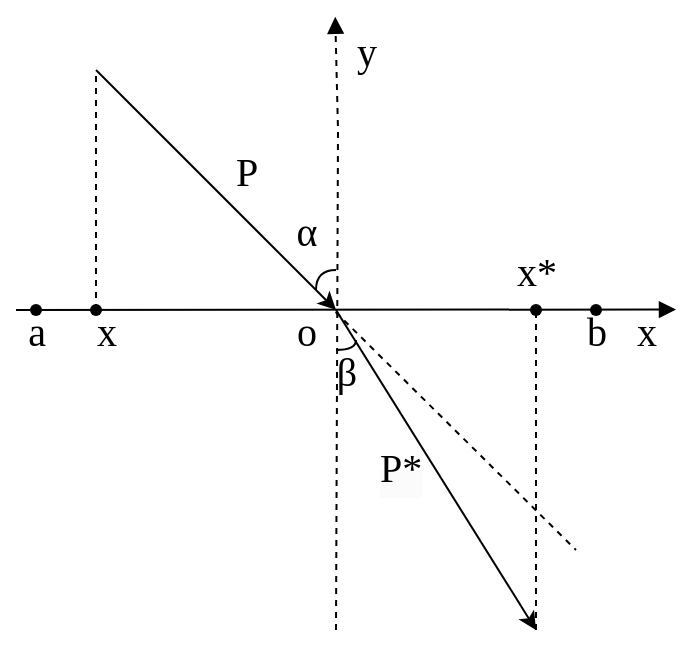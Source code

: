 <mxfile version="26.0.14">
  <diagram name="第 1 页" id="Yp-wlpUthCQfedZIy5Yd">
    <mxGraphModel dx="1050" dy="569" grid="1" gridSize="10" guides="1" tooltips="1" connect="1" arrows="1" fold="1" page="1" pageScale="1" pageWidth="827" pageHeight="1169" math="0" shadow="0">
      <root>
        <mxCell id="0" />
        <mxCell id="1" parent="0" />
        <mxCell id="H6e9tnJ6ShjufDfO8u7r-3" value="" style="html=1;verticalAlign=bottom;endArrow=block;curved=0;rounded=0;" edge="1" parent="1">
          <mxGeometry width="80" relative="1" as="geometry">
            <mxPoint x="40" y="200" as="sourcePoint" />
            <mxPoint x="370" y="199.75" as="targetPoint" />
          </mxGeometry>
        </mxCell>
        <mxCell id="H6e9tnJ6ShjufDfO8u7r-4" value="" style="html=1;verticalAlign=bottom;endArrow=block;curved=0;rounded=0;dashed=1;entryX=-0.013;entryY=0.085;entryDx=0;entryDy=0;entryPerimeter=0;" edge="1" parent="1" target="H6e9tnJ6ShjufDfO8u7r-7">
          <mxGeometry width="80" relative="1" as="geometry">
            <mxPoint x="200" y="360" as="sourcePoint" />
            <mxPoint x="201" y="70" as="targetPoint" />
            <Array as="points">
              <mxPoint x="201" y="110" />
            </Array>
          </mxGeometry>
        </mxCell>
        <mxCell id="H6e9tnJ6ShjufDfO8u7r-6" value="&lt;font style=&quot;vertical-align: inherit;&quot;&gt;&lt;font style=&quot;vertical-align: inherit; font-size: 20px;&quot;&gt;x&lt;/font&gt;&lt;/font&gt;" style="text;html=1;align=center;verticalAlign=middle;resizable=0;points=[];autosize=1;strokeColor=none;fillColor=none;fontFamily=Times New Roman;" vertex="1" parent="1">
          <mxGeometry x="340" y="190" width="30" height="40" as="geometry" />
        </mxCell>
        <mxCell id="H6e9tnJ6ShjufDfO8u7r-7" value="&lt;font style=&quot;vertical-align: inherit;&quot;&gt;&lt;font style=&quot;vertical-align: inherit; font-size: 20px;&quot;&gt;y&lt;/font&gt;&lt;/font&gt;" style="text;html=1;align=center;verticalAlign=middle;resizable=0;points=[];autosize=1;strokeColor=none;fillColor=none;fontFamily=Times New Roman;" vertex="1" parent="1">
          <mxGeometry x="200" y="50" width="30" height="40" as="geometry" />
        </mxCell>
        <mxCell id="H6e9tnJ6ShjufDfO8u7r-9" value="" style="endArrow=classic;html=1;rounded=0;" edge="1" parent="1">
          <mxGeometry width="50" height="50" relative="1" as="geometry">
            <mxPoint x="80" y="80" as="sourcePoint" />
            <mxPoint x="200" y="200" as="targetPoint" />
          </mxGeometry>
        </mxCell>
        <mxCell id="H6e9tnJ6ShjufDfO8u7r-10" value="" style="endArrow=classic;html=1;rounded=0;" edge="1" parent="1">
          <mxGeometry width="50" height="50" relative="1" as="geometry">
            <mxPoint x="200" y="200" as="sourcePoint" />
            <mxPoint x="300" y="360" as="targetPoint" />
          </mxGeometry>
        </mxCell>
        <mxCell id="H6e9tnJ6ShjufDfO8u7r-11" value="" style="endArrow=none;html=1;rounded=0;dashed=1;" edge="1" parent="1" source="H6e9tnJ6ShjufDfO8u7r-33">
          <mxGeometry width="50" height="50" relative="1" as="geometry">
            <mxPoint x="300" y="360" as="sourcePoint" />
            <mxPoint x="300" y="200" as="targetPoint" />
          </mxGeometry>
        </mxCell>
        <mxCell id="H6e9tnJ6ShjufDfO8u7r-12" value="" style="endArrow=none;html=1;rounded=0;dashed=1;" edge="1" parent="1">
          <mxGeometry width="50" height="50" relative="1" as="geometry">
            <mxPoint x="80" y="200" as="sourcePoint" />
            <mxPoint x="80" y="80" as="targetPoint" />
          </mxGeometry>
        </mxCell>
        <mxCell id="H6e9tnJ6ShjufDfO8u7r-16" value="" style="endArrow=none;html=1;rounded=0;curved=1;" edge="1" parent="1">
          <mxGeometry width="50" height="50" relative="1" as="geometry">
            <mxPoint x="190" y="190" as="sourcePoint" />
            <mxPoint x="200" y="180" as="targetPoint" />
            <Array as="points">
              <mxPoint x="190" y="180" />
            </Array>
          </mxGeometry>
        </mxCell>
        <mxCell id="H6e9tnJ6ShjufDfO8u7r-17" value="" style="endArrow=none;html=1;rounded=0;curved=1;" edge="1" parent="1">
          <mxGeometry width="50" height="50" relative="1" as="geometry">
            <mxPoint x="200" y="220" as="sourcePoint" />
            <mxPoint x="210" y="215" as="targetPoint" />
            <Array as="points">
              <mxPoint x="210" y="220" />
            </Array>
          </mxGeometry>
        </mxCell>
        <mxCell id="H6e9tnJ6ShjufDfO8u7r-18" value="&lt;font style=&quot;vertical-align: inherit;&quot;&gt;&lt;font style=&quot;vertical-align: inherit; font-size: 20px;&quot;&gt;α&lt;/font&gt;&lt;/font&gt;" style="text;html=1;align=center;verticalAlign=middle;resizable=0;points=[];autosize=1;strokeColor=none;fillColor=none;fontFamily=Times New Roman;" vertex="1" parent="1">
          <mxGeometry x="170" y="140" width="30" height="40" as="geometry" />
        </mxCell>
        <mxCell id="H6e9tnJ6ShjufDfO8u7r-20" value="&lt;font style=&quot;vertical-align: inherit;&quot;&gt;&lt;font style=&quot;vertical-align: inherit; font-size: 20px;&quot;&gt;β&lt;/font&gt;&lt;/font&gt;" style="text;html=1;align=center;verticalAlign=middle;resizable=0;points=[];autosize=1;strokeColor=none;fillColor=none;fontFamily=Times New Roman;" vertex="1" parent="1">
          <mxGeometry x="190" y="210" width="30" height="40" as="geometry" />
        </mxCell>
        <mxCell id="H6e9tnJ6ShjufDfO8u7r-22" value="&lt;span style=&quot;font-size: 20px;&quot;&gt;x&lt;/span&gt;" style="text;html=1;align=center;verticalAlign=middle;resizable=0;points=[];autosize=1;strokeColor=none;fillColor=none;fontFamily=Times New Roman;" vertex="1" parent="1">
          <mxGeometry x="70" y="190" width="30" height="40" as="geometry" />
        </mxCell>
        <mxCell id="H6e9tnJ6ShjufDfO8u7r-23" value="&lt;span style=&quot;font-size: 20px;&quot;&gt;x*&lt;/span&gt;" style="text;html=1;align=center;verticalAlign=middle;resizable=0;points=[];autosize=1;strokeColor=none;fillColor=none;fontFamily=Times New Roman;" vertex="1" parent="1">
          <mxGeometry x="280" y="160" width="40" height="40" as="geometry" />
        </mxCell>
        <mxCell id="H6e9tnJ6ShjufDfO8u7r-24" value="&lt;font style=&quot;font-size: 20px;&quot; face=&quot;Times New Roman&quot;&gt;o&lt;/font&gt;" style="text;html=1;align=center;verticalAlign=middle;resizable=0;points=[];autosize=1;strokeColor=none;fillColor=none;" vertex="1" parent="1">
          <mxGeometry x="170" y="190" width="30" height="40" as="geometry" />
        </mxCell>
        <mxCell id="H6e9tnJ6ShjufDfO8u7r-27" value="&lt;span style=&quot;font-size: 20px;&quot;&gt;P&lt;/span&gt;" style="text;html=1;align=center;verticalAlign=middle;resizable=0;points=[];autosize=1;strokeColor=none;fillColor=none;fontFamily=Times New Roman;" vertex="1" parent="1">
          <mxGeometry x="140" y="110" width="30" height="40" as="geometry" />
        </mxCell>
        <mxCell id="H6e9tnJ6ShjufDfO8u7r-28" value="&lt;span style=&quot;color: rgb(0, 0, 0); font-family: &amp;quot;Times New Roman&amp;quot;; font-style: normal; font-variant-ligatures: normal; font-variant-caps: normal; font-weight: 400; letter-spacing: normal; orphans: 2; text-align: center; text-indent: 0px; text-transform: none; widows: 2; word-spacing: 0px; -webkit-text-stroke-width: 0px; white-space: nowrap; background-color: rgb(251, 251, 251); text-decoration-thickness: initial; text-decoration-style: initial; text-decoration-color: initial; float: none; display: inline !important;&quot;&gt;&lt;sup style=&quot;&quot;&gt;&lt;span style=&quot;font-size: 20px;&quot;&gt;P*&lt;/span&gt;&lt;/sup&gt;&lt;/span&gt;" style="text;whiteSpace=wrap;html=1;" vertex="1" parent="1">
          <mxGeometry x="220" y="260" width="40" height="50" as="geometry" />
        </mxCell>
        <mxCell id="H6e9tnJ6ShjufDfO8u7r-29" value="" style="endArrow=none;html=1;rounded=0;exitX=0.994;exitY=0.275;exitDx=0;exitDy=0;exitPerimeter=0;dashed=1;" edge="1" parent="1" source="H6e9tnJ6ShjufDfO8u7r-24">
          <mxGeometry width="50" height="50" relative="1" as="geometry">
            <mxPoint x="390" y="360" as="sourcePoint" />
            <mxPoint x="320" y="320" as="targetPoint" />
          </mxGeometry>
        </mxCell>
        <mxCell id="H6e9tnJ6ShjufDfO8u7r-32" value="" style="shape=waypoint;sketch=0;fillStyle=solid;size=6;pointerEvents=1;points=[];fillColor=none;resizable=0;rotatable=0;perimeter=centerPerimeter;snapToPoint=1;" vertex="1" parent="1">
          <mxGeometry x="70" y="190" width="20" height="20" as="geometry" />
        </mxCell>
        <mxCell id="H6e9tnJ6ShjufDfO8u7r-34" value="" style="endArrow=none;html=1;rounded=0;dashed=1;" edge="1" parent="1" target="H6e9tnJ6ShjufDfO8u7r-33">
          <mxGeometry width="50" height="50" relative="1" as="geometry">
            <mxPoint x="300" y="360" as="sourcePoint" />
            <mxPoint x="300" y="200" as="targetPoint" />
          </mxGeometry>
        </mxCell>
        <mxCell id="H6e9tnJ6ShjufDfO8u7r-33" value="" style="shape=waypoint;sketch=0;fillStyle=solid;size=6;pointerEvents=1;points=[];fillColor=none;resizable=0;rotatable=0;perimeter=centerPerimeter;snapToPoint=1;" vertex="1" parent="1">
          <mxGeometry x="290" y="190" width="20" height="20" as="geometry" />
        </mxCell>
        <mxCell id="H6e9tnJ6ShjufDfO8u7r-35" value="" style="shape=waypoint;sketch=0;fillStyle=solid;size=6;pointerEvents=1;points=[];fillColor=none;resizable=0;rotatable=0;perimeter=centerPerimeter;snapToPoint=1;" vertex="1" parent="1">
          <mxGeometry x="320" y="190" width="20" height="20" as="geometry" />
        </mxCell>
        <mxCell id="H6e9tnJ6ShjufDfO8u7r-37" value="" style="shape=waypoint;sketch=0;fillStyle=solid;size=6;pointerEvents=1;points=[];fillColor=none;resizable=0;rotatable=0;perimeter=centerPerimeter;snapToPoint=1;" vertex="1" parent="1">
          <mxGeometry x="40" y="190" width="20" height="20" as="geometry" />
        </mxCell>
        <mxCell id="H6e9tnJ6ShjufDfO8u7r-39" value="&lt;font style=&quot;font-size: 20px;&quot; face=&quot;Times New Roman&quot;&gt;a&lt;/font&gt;" style="text;html=1;align=center;verticalAlign=middle;resizable=0;points=[];autosize=1;strokeColor=none;fillColor=none;" vertex="1" parent="1">
          <mxGeometry x="35" y="190" width="30" height="40" as="geometry" />
        </mxCell>
        <mxCell id="H6e9tnJ6ShjufDfO8u7r-41" value="&lt;font style=&quot;font-size: 20px;&quot; face=&quot;Times New Roman&quot;&gt;b&lt;/font&gt;" style="text;html=1;align=center;verticalAlign=middle;resizable=0;points=[];autosize=1;strokeColor=none;fillColor=none;" vertex="1" parent="1">
          <mxGeometry x="315" y="190" width="30" height="40" as="geometry" />
        </mxCell>
      </root>
    </mxGraphModel>
  </diagram>
</mxfile>
